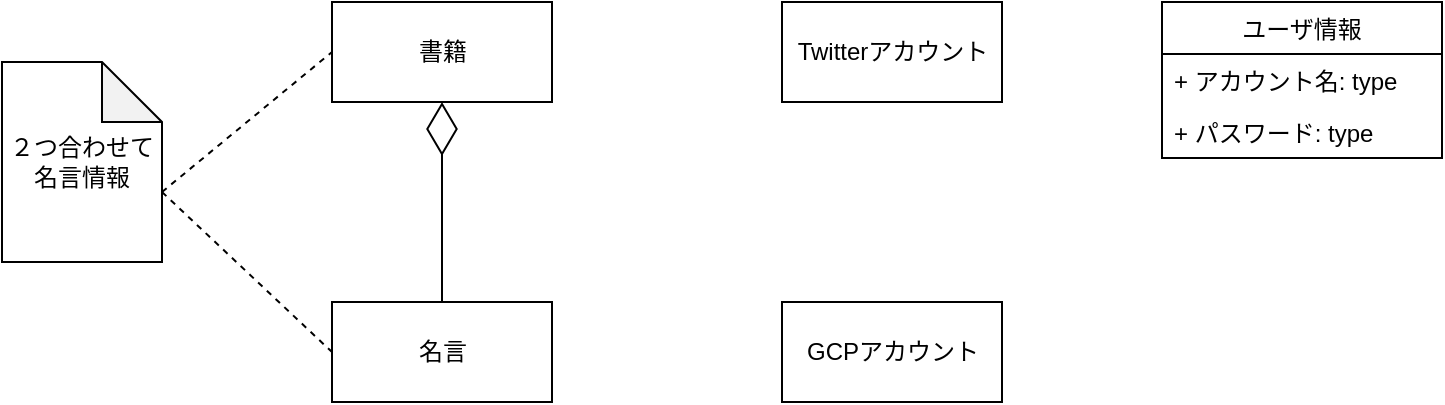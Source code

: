 <mxfile version="13.1.3">
    <diagram id="E9-yHKRCz_EbnTnO_l_d" name="Page-1">
        <mxGraphModel dx="1204" dy="677" grid="1" gridSize="10" guides="1" tooltips="1" connect="1" arrows="1" fold="1" page="1" pageScale="1" pageWidth="827" pageHeight="1169" math="0" shadow="0">
            <root>
                <mxCell id="0"/>
                <mxCell id="1" parent="0"/>
                <mxCell id="jSRBYqNbPdU7Eikz307N-3" value="名言" style="html=1;" parent="1" vertex="1">
                    <mxGeometry x="225" y="270" width="110" height="50" as="geometry"/>
                </mxCell>
                <mxCell id="jSRBYqNbPdU7Eikz307N-4" value="" style="endArrow=diamondThin;endFill=0;endSize=24;html=1;entryX=0.5;entryY=1;entryDx=0;entryDy=0;exitX=0.5;exitY=0;exitDx=0;exitDy=0;" parent="1" source="jSRBYqNbPdU7Eikz307N-3" target="jSRBYqNbPdU7Eikz307N-6" edge="1">
                    <mxGeometry width="160" relative="1" as="geometry">
                        <mxPoint x="330" y="290" as="sourcePoint"/>
                        <mxPoint x="280" y="180" as="targetPoint"/>
                    </mxGeometry>
                </mxCell>
                <mxCell id="jSRBYqNbPdU7Eikz307N-5" value="Twitterアカウント" style="html=1;" parent="1" vertex="1">
                    <mxGeometry x="450" y="120" width="110" height="50" as="geometry"/>
                </mxCell>
                <mxCell id="jSRBYqNbPdU7Eikz307N-6" value="書籍" style="html=1;" parent="1" vertex="1">
                    <mxGeometry x="225" y="120" width="110" height="50" as="geometry"/>
                </mxCell>
                <mxCell id="jSRBYqNbPdU7Eikz307N-7" value="GCPアカウント" style="html=1;" parent="1" vertex="1">
                    <mxGeometry x="450" y="270" width="110" height="50" as="geometry"/>
                </mxCell>
                <mxCell id="2" value="ユーザ情報" style="swimlane;fontStyle=0;childLayout=stackLayout;horizontal=1;startSize=26;fillColor=none;horizontalStack=0;resizeParent=1;resizeParentMax=0;resizeLast=0;collapsible=1;marginBottom=0;" vertex="1" parent="1">
                    <mxGeometry x="640" y="120" width="140" height="78" as="geometry"/>
                </mxCell>
                <mxCell id="3" value="+ アカウント名: type" style="text;strokeColor=none;fillColor=none;align=left;verticalAlign=top;spacingLeft=4;spacingRight=4;overflow=hidden;rotatable=0;points=[[0,0.5],[1,0.5]];portConstraint=eastwest;" vertex="1" parent="2">
                    <mxGeometry y="26" width="140" height="26" as="geometry"/>
                </mxCell>
                <mxCell id="4" value="+ パスワード: type" style="text;strokeColor=none;fillColor=none;align=left;verticalAlign=top;spacingLeft=4;spacingRight=4;overflow=hidden;rotatable=0;points=[[0,0.5],[1,0.5]];portConstraint=eastwest;" vertex="1" parent="2">
                    <mxGeometry y="52" width="140" height="26" as="geometry"/>
                </mxCell>
                <mxCell id="6" value="２つ合わせて名言情報" style="shape=note;whiteSpace=wrap;html=1;backgroundOutline=1;darkOpacity=0.05;" vertex="1" parent="1">
                    <mxGeometry x="60" y="150" width="80" height="100" as="geometry"/>
                </mxCell>
                <mxCell id="7" value="" style="endArrow=none;dashed=1;html=1;exitX=0;exitY=0;exitDx=80;exitDy=65;exitPerimeter=0;entryX=0;entryY=0.5;entryDx=0;entryDy=0;" edge="1" parent="1" source="6" target="jSRBYqNbPdU7Eikz307N-6">
                    <mxGeometry width="50" height="50" relative="1" as="geometry">
                        <mxPoint x="610" y="440" as="sourcePoint"/>
                        <mxPoint x="660" y="390" as="targetPoint"/>
                    </mxGeometry>
                </mxCell>
                <mxCell id="8" value="" style="endArrow=none;dashed=1;html=1;exitX=0;exitY=0;exitDx=80;exitDy=65;exitPerimeter=0;entryX=0;entryY=0.5;entryDx=0;entryDy=0;" edge="1" parent="1" source="6" target="jSRBYqNbPdU7Eikz307N-3">
                    <mxGeometry width="50" height="50" relative="1" as="geometry">
                        <mxPoint x="150" y="245" as="sourcePoint"/>
                        <mxPoint x="235" y="155" as="targetPoint"/>
                    </mxGeometry>
                </mxCell>
            </root>
        </mxGraphModel>
    </diagram>
</mxfile>